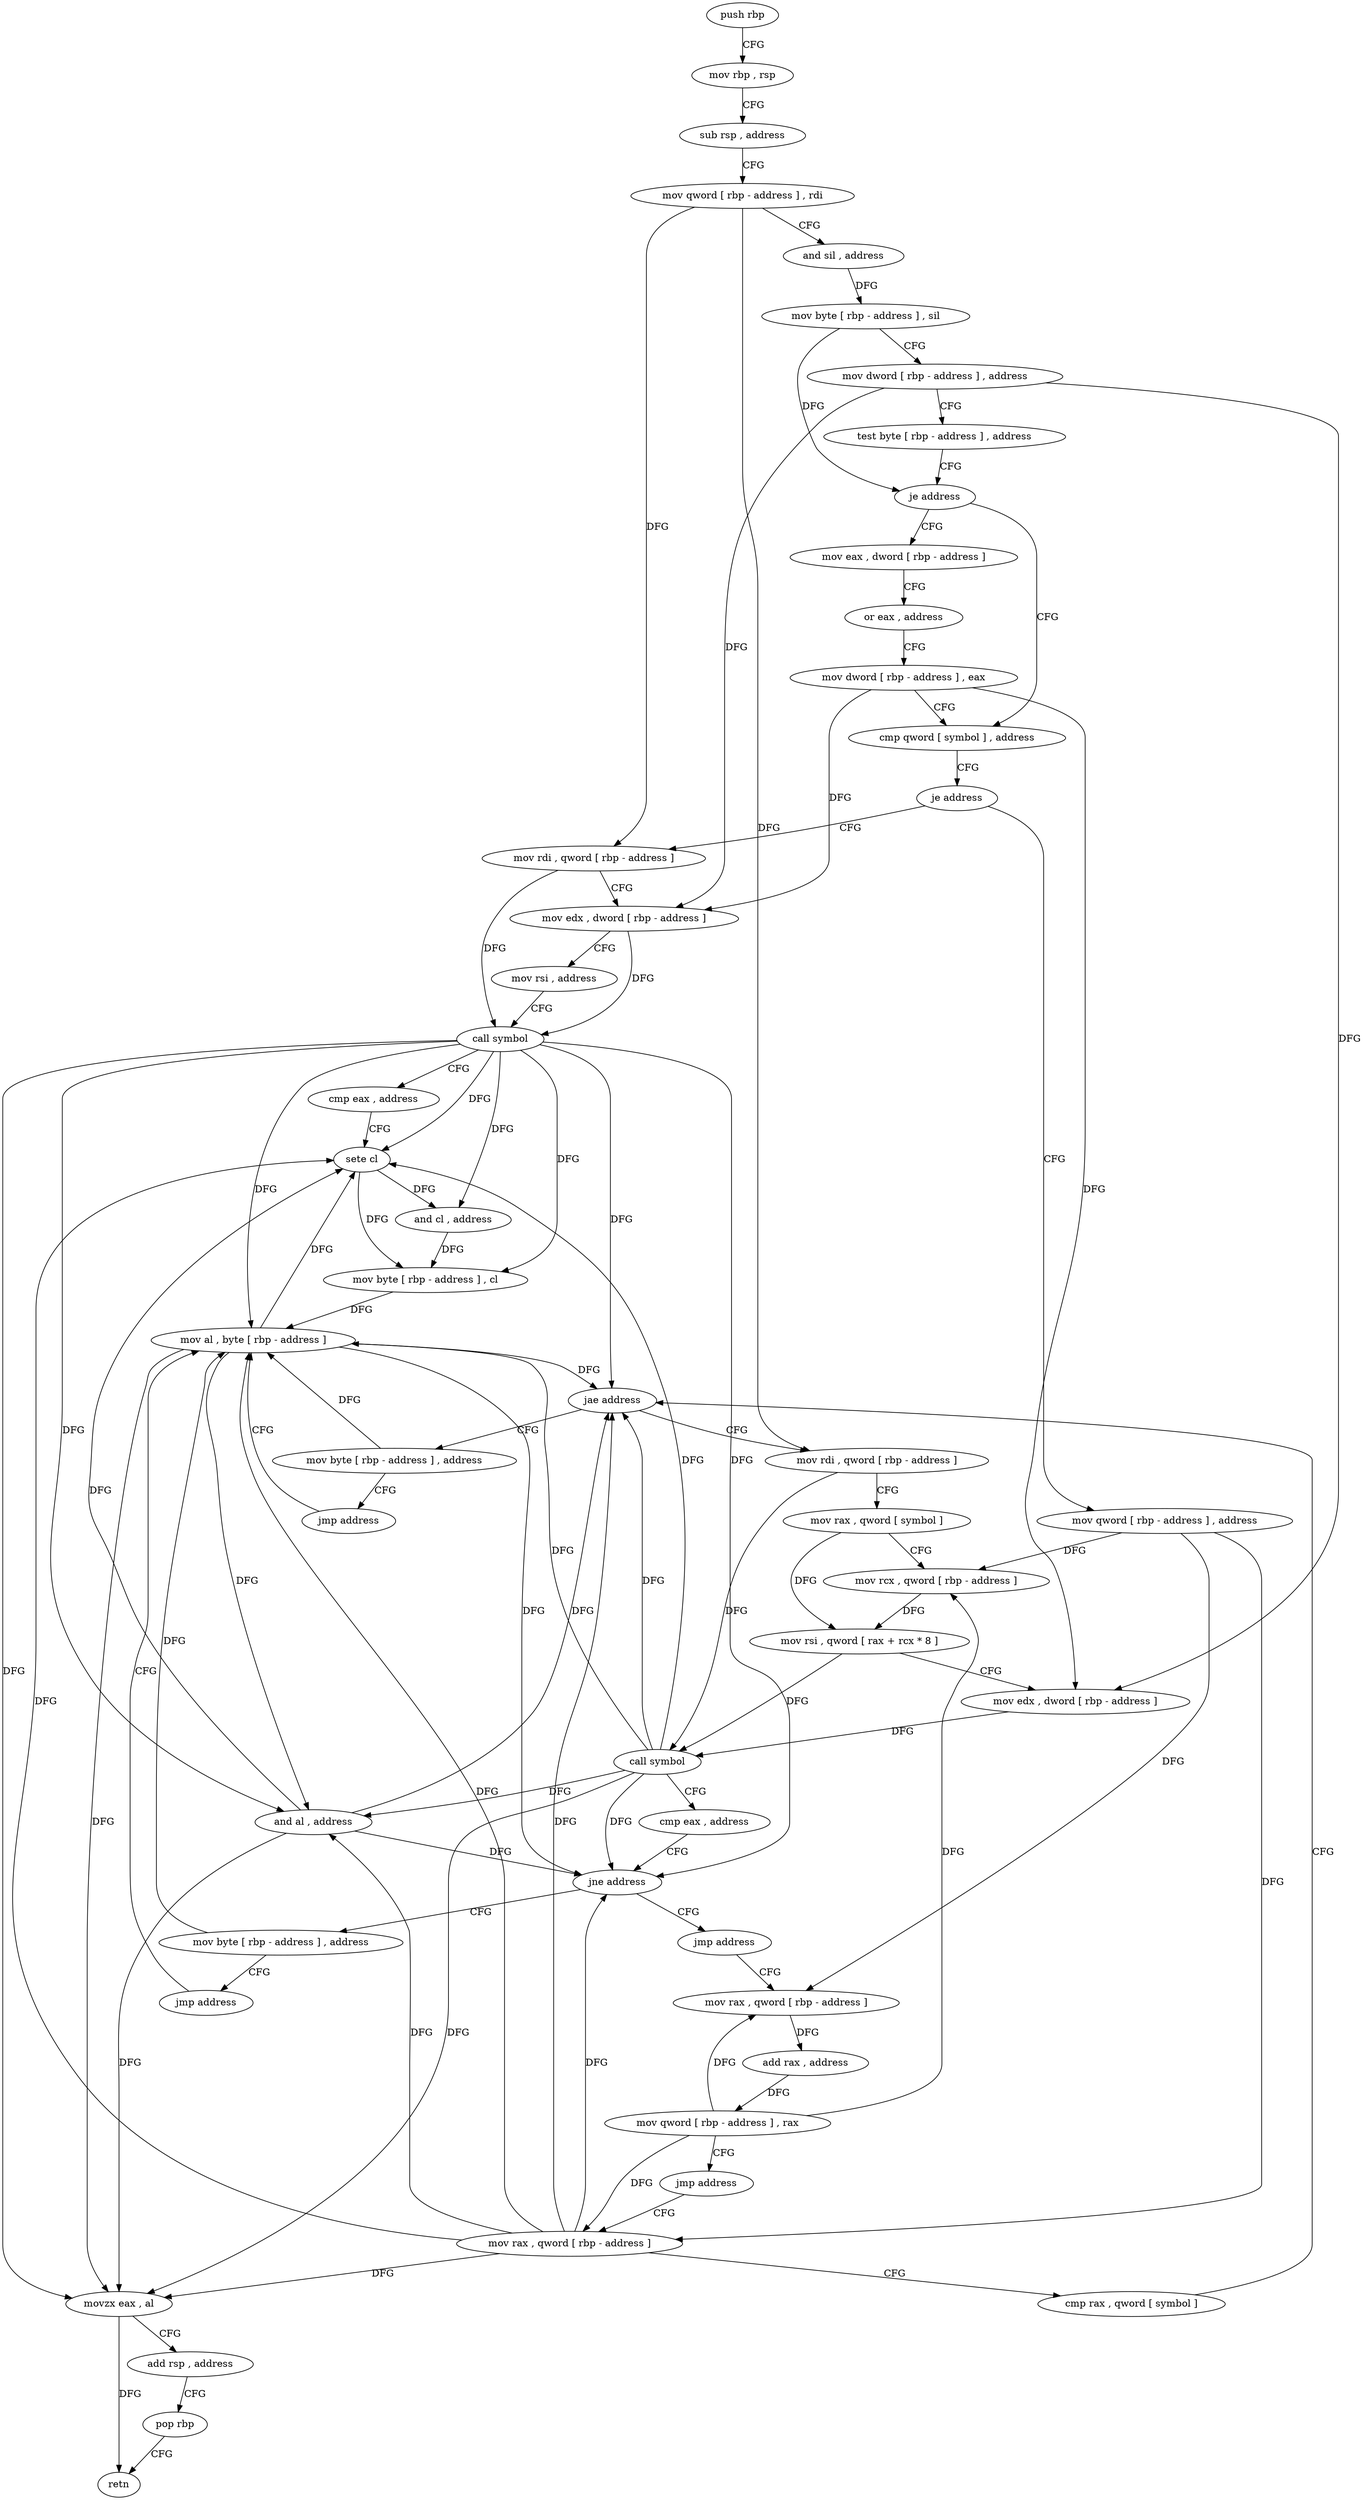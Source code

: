 digraph "func" {
"4227776" [label = "push rbp" ]
"4227777" [label = "mov rbp , rsp" ]
"4227780" [label = "sub rsp , address" ]
"4227784" [label = "mov qword [ rbp - address ] , rdi" ]
"4227788" [label = "and sil , address" ]
"4227792" [label = "mov byte [ rbp - address ] , sil" ]
"4227796" [label = "mov dword [ rbp - address ] , address" ]
"4227803" [label = "test byte [ rbp - address ] , address" ]
"4227807" [label = "je address" ]
"4227822" [label = "cmp qword [ symbol ] , address" ]
"4227813" [label = "mov eax , dword [ rbp - address ]" ]
"4227831" [label = "je address" ]
"4227942" [label = "mov rdi , qword [ rbp - address ]" ]
"4227837" [label = "mov qword [ rbp - address ] , address" ]
"4227816" [label = "or eax , address" ]
"4227819" [label = "mov dword [ rbp - address ] , eax" ]
"4227946" [label = "mov edx , dword [ rbp - address ]" ]
"4227949" [label = "mov rsi , address" ]
"4227959" [label = "call symbol" ]
"4227964" [label = "cmp eax , address" ]
"4227967" [label = "sete cl" ]
"4227970" [label = "and cl , address" ]
"4227973" [label = "mov byte [ rbp - address ] , cl" ]
"4227976" [label = "mov al , byte [ rbp - address ]" ]
"4227845" [label = "mov rax , qword [ rbp - address ]" ]
"4227933" [label = "mov byte [ rbp - address ] , address" ]
"4227937" [label = "jmp address" ]
"4227863" [label = "mov rdi , qword [ rbp - address ]" ]
"4227867" [label = "mov rax , qword [ symbol ]" ]
"4227875" [label = "mov rcx , qword [ rbp - address ]" ]
"4227879" [label = "mov rsi , qword [ rax + rcx * 8 ]" ]
"4227883" [label = "mov edx , dword [ rbp - address ]" ]
"4227886" [label = "call symbol" ]
"4227891" [label = "cmp eax , address" ]
"4227894" [label = "jne address" ]
"4227909" [label = "jmp address" ]
"4227900" [label = "mov byte [ rbp - address ] , address" ]
"4227979" [label = "and al , address" ]
"4227981" [label = "movzx eax , al" ]
"4227984" [label = "add rsp , address" ]
"4227988" [label = "pop rbp" ]
"4227989" [label = "retn" ]
"4227914" [label = "mov rax , qword [ rbp - address ]" ]
"4227904" [label = "jmp address" ]
"4227918" [label = "add rax , address" ]
"4227924" [label = "mov qword [ rbp - address ] , rax" ]
"4227928" [label = "jmp address" ]
"4227849" [label = "cmp rax , qword [ symbol ]" ]
"4227857" [label = "jae address" ]
"4227776" -> "4227777" [ label = "CFG" ]
"4227777" -> "4227780" [ label = "CFG" ]
"4227780" -> "4227784" [ label = "CFG" ]
"4227784" -> "4227788" [ label = "CFG" ]
"4227784" -> "4227942" [ label = "DFG" ]
"4227784" -> "4227863" [ label = "DFG" ]
"4227788" -> "4227792" [ label = "DFG" ]
"4227792" -> "4227796" [ label = "CFG" ]
"4227792" -> "4227807" [ label = "DFG" ]
"4227796" -> "4227803" [ label = "CFG" ]
"4227796" -> "4227946" [ label = "DFG" ]
"4227796" -> "4227883" [ label = "DFG" ]
"4227803" -> "4227807" [ label = "CFG" ]
"4227807" -> "4227822" [ label = "CFG" ]
"4227807" -> "4227813" [ label = "CFG" ]
"4227822" -> "4227831" [ label = "CFG" ]
"4227813" -> "4227816" [ label = "CFG" ]
"4227831" -> "4227942" [ label = "CFG" ]
"4227831" -> "4227837" [ label = "CFG" ]
"4227942" -> "4227946" [ label = "CFG" ]
"4227942" -> "4227959" [ label = "DFG" ]
"4227837" -> "4227845" [ label = "DFG" ]
"4227837" -> "4227875" [ label = "DFG" ]
"4227837" -> "4227914" [ label = "DFG" ]
"4227816" -> "4227819" [ label = "CFG" ]
"4227819" -> "4227822" [ label = "CFG" ]
"4227819" -> "4227946" [ label = "DFG" ]
"4227819" -> "4227883" [ label = "DFG" ]
"4227946" -> "4227949" [ label = "CFG" ]
"4227946" -> "4227959" [ label = "DFG" ]
"4227949" -> "4227959" [ label = "CFG" ]
"4227959" -> "4227964" [ label = "CFG" ]
"4227959" -> "4227967" [ label = "DFG" ]
"4227959" -> "4227976" [ label = "DFG" ]
"4227959" -> "4227979" [ label = "DFG" ]
"4227959" -> "4227981" [ label = "DFG" ]
"4227959" -> "4227857" [ label = "DFG" ]
"4227959" -> "4227894" [ label = "DFG" ]
"4227959" -> "4227970" [ label = "DFG" ]
"4227959" -> "4227973" [ label = "DFG" ]
"4227964" -> "4227967" [ label = "CFG" ]
"4227967" -> "4227970" [ label = "DFG" ]
"4227967" -> "4227973" [ label = "DFG" ]
"4227970" -> "4227973" [ label = "DFG" ]
"4227973" -> "4227976" [ label = "DFG" ]
"4227976" -> "4227979" [ label = "DFG" ]
"4227976" -> "4227967" [ label = "DFG" ]
"4227976" -> "4227981" [ label = "DFG" ]
"4227976" -> "4227857" [ label = "DFG" ]
"4227976" -> "4227894" [ label = "DFG" ]
"4227845" -> "4227849" [ label = "CFG" ]
"4227845" -> "4227967" [ label = "DFG" ]
"4227845" -> "4227979" [ label = "DFG" ]
"4227845" -> "4227981" [ label = "DFG" ]
"4227845" -> "4227976" [ label = "DFG" ]
"4227845" -> "4227857" [ label = "DFG" ]
"4227845" -> "4227894" [ label = "DFG" ]
"4227933" -> "4227937" [ label = "CFG" ]
"4227933" -> "4227976" [ label = "DFG" ]
"4227937" -> "4227976" [ label = "CFG" ]
"4227863" -> "4227867" [ label = "CFG" ]
"4227863" -> "4227886" [ label = "DFG" ]
"4227867" -> "4227875" [ label = "CFG" ]
"4227867" -> "4227879" [ label = "DFG" ]
"4227875" -> "4227879" [ label = "DFG" ]
"4227879" -> "4227883" [ label = "CFG" ]
"4227879" -> "4227886" [ label = "DFG" ]
"4227883" -> "4227886" [ label = "DFG" ]
"4227886" -> "4227891" [ label = "CFG" ]
"4227886" -> "4227967" [ label = "DFG" ]
"4227886" -> "4227979" [ label = "DFG" ]
"4227886" -> "4227981" [ label = "DFG" ]
"4227886" -> "4227857" [ label = "DFG" ]
"4227886" -> "4227976" [ label = "DFG" ]
"4227886" -> "4227894" [ label = "DFG" ]
"4227891" -> "4227894" [ label = "CFG" ]
"4227894" -> "4227909" [ label = "CFG" ]
"4227894" -> "4227900" [ label = "CFG" ]
"4227909" -> "4227914" [ label = "CFG" ]
"4227900" -> "4227904" [ label = "CFG" ]
"4227900" -> "4227976" [ label = "DFG" ]
"4227979" -> "4227981" [ label = "DFG" ]
"4227979" -> "4227967" [ label = "DFG" ]
"4227979" -> "4227857" [ label = "DFG" ]
"4227979" -> "4227894" [ label = "DFG" ]
"4227981" -> "4227984" [ label = "CFG" ]
"4227981" -> "4227989" [ label = "DFG" ]
"4227984" -> "4227988" [ label = "CFG" ]
"4227988" -> "4227989" [ label = "CFG" ]
"4227914" -> "4227918" [ label = "DFG" ]
"4227904" -> "4227976" [ label = "CFG" ]
"4227918" -> "4227924" [ label = "DFG" ]
"4227924" -> "4227928" [ label = "CFG" ]
"4227924" -> "4227845" [ label = "DFG" ]
"4227924" -> "4227875" [ label = "DFG" ]
"4227924" -> "4227914" [ label = "DFG" ]
"4227928" -> "4227845" [ label = "CFG" ]
"4227849" -> "4227857" [ label = "CFG" ]
"4227857" -> "4227933" [ label = "CFG" ]
"4227857" -> "4227863" [ label = "CFG" ]
}
